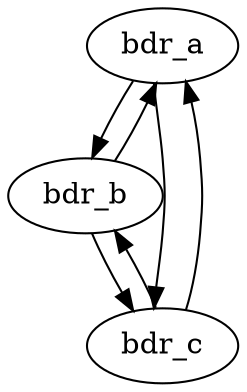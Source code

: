 digraph BDR_Simple {
    bdr_a -> bdr_b;
    bdr_a -> bdr_c;
    bdr_b -> bdr_a;
    bdr_b -> bdr_c;
    bdr_c -> bdr_a;
    bdr_c -> bdr_b;
}
